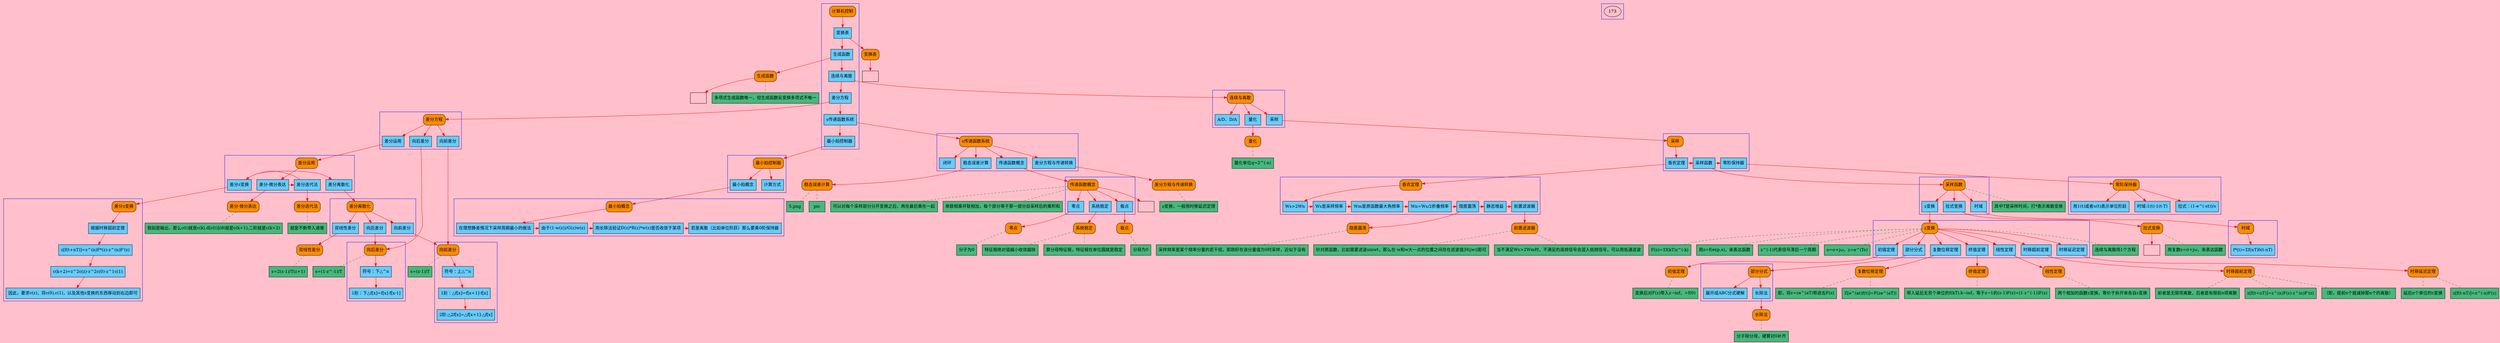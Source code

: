 digraph Example{
graph [bgcolor="pink"]
subgraph cluster_1{
	color="blue"
	1 2 4 6 8 10 12
}
subgraph cluster_7{
	color="blue"
	7 16 18 20
}
subgraph cluster_17{
	color="blue"
	17 22 24 26{rank=same;22;24;26;}

}
subgraph cluster_23{
	color="blue"
	23 28 30 32 34 36 38 40{rank=same;28;30;32;34;36;38;40;}

}
subgraph cluster_25{
	color="blue"
	25 46 48 50
}
subgraph cluster_45{
	color="blue"
	45 53
}
subgraph cluster_27{
	color="blue"
	27 55 57 59
}
subgraph cluster_49{
	color="blue"
	49 68 70 72 74 76 78 80
}
subgraph cluster_79{
	color="blue"
	79 92 94
}
subgraph cluster_9{
	color="blue"
	9 97 99 101
}
subgraph cluster_96{
	color="blue"
	96 102 104 106
}
subgraph cluster_98{
	color="blue"
	98 108 110
}
subgraph cluster_100{
	color="blue"
	100 112 114 116 118{rank=same;112;114;116;118;}

}
subgraph cluster_117{
	color="blue"
	117 122 124 126 128
}
subgraph cluster_119{
	color="blue"
	119 130 131 133
}
subgraph cluster_11{
	color="blue"
	11 138 140 142 144
}
subgraph cluster_139{
	color="blue"
	139 146 148 150
}
subgraph cluster_13{
	color="blue"
	13 162 164
}
subgraph cluster_161{
	color="blue"
	161 165 167 169 171{rank=same;165;167;169;171;}

}
subgraph cluster_173{
	color="blue"
	173
}
1 [label="计算机控制",shape="Mrecord",style="filled",fillcolor="#FF8C00"]
1 -> {2}[style="solid",color="red"]
2 -> {4,3}[style="solid",color="red"]
4 -> {6,5}[style="solid",color="red"]
3 -> {14}[style="solid",color="red"]
6 -> {8,7}[style="solid",color="red"]
5 -> {174}[style="solid",color="red"]
5 -> {175}[style="dashed",color="ForestGreen",dir="none"]
8 -> {10,9}[style="solid",color="red"]
7 -> {20,18,16}[style="solid",color="red"]
10 -> {12,11}[style="solid",color="red"]
9 -> {101,99,97}[style="solid",color="red"]
20 -> {19}[style="solid",color="red"]
18 -> {17}[style="solid",color="red"]
12 -> {13}[style="solid",color="red"]
11 -> {144,142,140,138}[style="solid",color="red"]
101 -> {100}[style="solid",color="red"]
99 -> {98}[style="solid",color="red"]
97 -> {96}[style="solid",color="red"]
19 -> {21}[style="dashed",color="ForestGreen",dir="none"]
17 -> {22}[style="solid",color="red"]
13 -> {164,162}[style="solid",color="red"]
144 -> {143}[style="solid",color="red"]
142 -> {141}[style="solid",color="red"]
140 -> {139}[style="solid",color="red"]
100 -> {112}[style="solid",color="red"]
98 -> {108}[style="solid",color="red"]
98 -> {134}[style="dashed",color="ForestGreen",dir="none"]
96 -> {102}[style="solid",color="red"]
96 -> {135}[style="dashed",color="ForestGreen",dir="none"]
22 -> {24,23}[style="solid",color="red"]
162 -> {161}[style="solid",color="red"]
143 -> {160,159}[style="dashed",color="ForestGreen",dir="none"]
141 -> {156}[style="dashed",color="ForestGreen",dir="none"]
139 -> {153,150,148,146}[style="solid",color="red"]
139 -> {152,151}[style="dashed",color="ForestGreen",dir="none"]
112 -> {114,113}[style="solid",color="red"]
108 -> {110}[style="solid",color="red"]
102 -> {104}[style="solid",color="red"]
24 -> {26,25}[style="solid",color="red"]
23 -> {28}[style="solid",color="red"]
161 -> {165}[style="solid",color="red"]
150 -> {149}[style="solid",color="red"]
148 -> {147}[style="solid",color="red"]
146 -> {145}[style="solid",color="red"]
114 -> {116,115}[style="solid",color="red"]
113 -> {120}[style="dashed",color="ForestGreen",dir="none"]
104 -> {106}[style="solid",color="red"]
26 -> {27}[style="solid",color="red"]
25 -> {50,48,46}[style="solid",color="red"]
25 -> {51}[style="dashed",color="ForestGreen",dir="none"]
28 -> {30}[style="solid",color="red"]
165 -> {167}[style="solid",color="red"]
149 -> {158,157}[style="dashed",color="ForestGreen",dir="none"]
147 -> {155}[style="dashed",color="ForestGreen",dir="none"]
145 -> {154}[style="dashed",color="ForestGreen",dir="none"]
116 -> {118,117}[style="solid",color="red"]
115 -> {121}[style="dashed",color="ForestGreen",dir="none"]
27 -> {59,57,55}[style="solid",color="red"]
50 -> {49}[style="solid",color="red"]
48 -> {47}[style="solid",color="red"]
46 -> {45}[style="solid",color="red"]
30 -> {32}[style="solid",color="red"]
167 -> {169}[style="solid",color="red"]
118 -> {119}[style="solid",color="red"]
117 -> {122}[style="solid",color="red"]
49 -> {80,78,76,74,72,70,68}[style="solid",color="red"]
49 -> {66,65,64,63,62}[style="dashed",color="ForestGreen",dir="none"]
47 -> {60}[style="solid",color="red"]
47 -> {61}[style="dashed",color="ForestGreen",dir="none"]
45 -> {53}[style="solid",color="red"]
32 -> {34}[style="solid",color="red"]
169 -> {171}[style="solid",color="red"]
119 -> {133,131,130}[style="solid",color="red"]
122 -> {124}[style="solid",color="red"]
80 -> {79}[style="solid",color="red"]
78 -> {77}[style="solid",color="red"]
76 -> {75}[style="solid",color="red"]
74 -> {73}[style="solid",color="red"]
72 -> {71}[style="solid",color="red"]
70 -> {69}[style="solid",color="red"]
68 -> {67}[style="solid",color="red"]
34 -> {36}[style="solid",color="red"]
133 -> {132}[style="solid",color="red"]
131 -> {96}[style="solid",color="red"]
130 -> {98}[style="solid",color="red"]
124 -> {126}[style="solid",color="red"]
79 -> {94,92}[style="solid",color="red"]
77 -> {90}[style="dashed",color="ForestGreen",dir="none"]
75 -> {89}[style="dashed",color="ForestGreen",dir="none"]
73 -> {88,87}[style="dashed",color="ForestGreen",dir="none"]
71 -> {83,82}[style="dashed",color="ForestGreen",dir="none"]
69 -> {86,85,84}[style="dashed",color="ForestGreen",dir="none"]
67 -> {81}[style="dashed",color="ForestGreen",dir="none"]
36 -> {38,37}[style="solid",color="red"]
132 -> {136}[style="dashed",color="ForestGreen",dir="none"]
126 -> {128}[style="solid",color="red"]
92 -> {91}[style="solid",color="red"]
38 -> {40}[style="solid",color="red"]
37 -> {44}[style="dashed",color="ForestGreen",dir="none"]
91 -> {95}[style="dashed",color="ForestGreen",dir="none"]
40 -> {41}[style="solid",color="red"]
41 -> {43,42}[style="dashed",color="ForestGreen",dir="none"]
2 [label="变换表",shape="box",style="filled",fillcolor="#66CCff"]
3 [label="变换表",shape="Mrecord",style="filled",fillcolor="#FF8C00"]
4 [label="生成函数",shape="box",style="filled",fillcolor="#66CCff"]
5 [label="生成函数",shape="Mrecord",style="filled",fillcolor="#FF8C00"]
6 [label="连续与离散",shape="box",style="filled",fillcolor="#66CCff"]
7 [label="连续与离散",shape="Mrecord",style="filled",fillcolor="#FF8C00"]
8 [label="差分方程",shape="box",style="filled",fillcolor="#66CCff"]
9 [label="差分方程",shape="Mrecord",style="filled",fillcolor="#FF8C00"]
10 [label="s传递函数系统",shape="box",style="filled",fillcolor="#66CCff"]
11 [label="s传递函数系统",shape="Mrecord",style="filled",fillcolor="#FF8C00"]
12 [label="最小拍控制器",shape="box",style="filled",fillcolor="#66CCff"]
13 [label="最小拍控制器",shape="Mrecord",style="filled",fillcolor="#FF8C00"]
14 [label="",image="pic/1.png",shape="box",]
16 [label="A/D、D/A",shape="box",style="filled",fillcolor="#66CCff"]
17 [label="采样",shape="Mrecord",style="filled",fillcolor="#FF8C00"]
18 [label="采样",shape="box",style="filled",fillcolor="#66CCff"]
19 [label="量化",shape="Mrecord",style="filled",fillcolor="#FF8C00"]
20 [label="量化",shape="box",style="filled",fillcolor="#66CCff"]
21 [label="量化单位q=2^(-n)",shape="box",style="filled",fillcolor="#45b97c"]
22 [label="香农定理",shape="box",style="filled",fillcolor="#66CCff"]
23 [label="香农定理",shape="Mrecord",style="filled",fillcolor="#FF8C00"]
24 [label="采样函数",shape="box",style="filled",fillcolor="#66CCff"]
25 [label="采样函数",shape="Mrecord",style="filled",fillcolor="#FF8C00"]
26 [label="零阶保持器",shape="box",style="filled",fillcolor="#66CCff"]
27 [label="零阶保持器",shape="Mrecord",style="filled",fillcolor="#FF8C00"]
28 [label="Ws&gt;2Wn",shape="box",style="filled",fillcolor="#66CCff"]
30 [label="Ws是采样频率",shape="box",style="filled",fillcolor="#66CCff"]
32 [label="Wm是原函数最大角频率",shape="box",style="filled",fillcolor="#66CCff"]
34 [label="Wn=Ws/2折叠频率",shape="box",style="filled",fillcolor="#66CCff"]
36 [label="隐匿震荡",shape="box",style="filled",fillcolor="#66CCff"]
37 [label="隐匿震荡",shape="Mrecord",style="filled",fillcolor="#FF8C00"]
38 [label="静态增益",shape="box",style="filled",fillcolor="#66CCff"]
40 [label="前置滤波器",shape="box",style="filled",fillcolor="#66CCff"]
41 [label="前置滤波器",shape="Mrecord",style="filled",fillcolor="#FF8C00"]
42 [label="当不满足Ws>2Wm时，不满足的高频信号会混入低频信号，可以用低通滤波",shape="box",style="filled",fillcolor="#45b97c"]
43 [label="针对原函数，比如需要滤波sinwt，那么在-w和w大一点的位置之间存在滤波值|H(jw)|即可",shape="box",style="filled",fillcolor="#45b97c"]
44 [label="采样频率是某个频率分量的若干倍，即刚好在该分量值为0时采样，近似于没有",shape="box",style="filled",fillcolor="#45b97c"]
45 [label="时域",shape="Mrecord",style="filled",fillcolor="#FF8C00"]
46 [label="时域",shape="box",style="filled",fillcolor="#66CCff"]
47 [label="拉式变换",shape="Mrecord",style="filled",fillcolor="#FF8C00"]
48 [label="拉式变换",shape="box",style="filled",fillcolor="#66CCff"]
49 [label="z变换",shape="Mrecord",style="filled",fillcolor="#FF8C00"]
50 [label="z变换",shape="box",style="filled",fillcolor="#66CCff"]
51 [label="其中T是采样时间，打*表示离散变换",shape="box",style="filled",fillcolor="#45b97c"]
53 [label="f*(t)=Σf(nT)δ(t-nT)",shape="box",style="filled",fillcolor="#66CCff"]
55 [label="用1(t)或者u(t)表示单位阶跃",shape="box",style="filled",fillcolor="#66CCff"]
57 [label="时域:1(t)-1(t-T)",shape="box",style="filled",fillcolor="#66CCff"]
59 [label="拉式：(1-e^(-st))/s",shape="box",style="filled",fillcolor="#66CCff"]
60 [label="",image="pic/3.png",shape="box",]
61 [label="用复数s=σ+jω，来表达函数",shape="box",style="filled",fillcolor="#45b97c"]
62 [label="用z=f(exp,s)，来表达函数",shape="box",style="filled",fillcolor="#45b97c"]
63 [label="F(z)=Σf(kT)z^(-k)",shape="box",style="filled",fillcolor="#45b97c"]
64 [label="s=σ+jω，z=e^(Ts)",shape="box",style="filled",fillcolor="#45b97c"]
65 [label="z^(-1)代表信号滞后一个周期",shape="box",style="filled",fillcolor="#45b97c"]
66 [label="连续与离散用1个方程",shape="box",style="filled",fillcolor="#45b97c"]
67 [label="线性定理",shape="Mrecord",style="filled",fillcolor="#FF8C00"]
68 [label="线性定理",shape="box",style="filled",fillcolor="#66CCff"]
69 [label="时移超前定理",shape="Mrecord",style="filled",fillcolor="#FF8C00"]
70 [label="时移超前定理",shape="box",style="filled",fillcolor="#66CCff"]
71 [label="时移延迟定理",shape="Mrecord",style="filled",fillcolor="#FF8C00"]
72 [label="时移延迟定理",shape="box",style="filled",fillcolor="#66CCff"]
73 [label="复数位移定理",shape="Mrecord",style="filled",fillcolor="#FF8C00"]
74 [label="复数位移定理",shape="box",style="filled",fillcolor="#66CCff"]
75 [label="初值定理",shape="Mrecord",style="filled",fillcolor="#FF8C00"]
76 [label="初值定理",shape="box",style="filled",fillcolor="#66CCff"]
77 [label="终值定理",shape="Mrecord",style="filled",fillcolor="#FF8C00"]
78 [label="终值定理",shape="box",style="filled",fillcolor="#66CCff"]
79 [label="部分分式",shape="Mrecord",style="filled",fillcolor="#FF8C00"]
80 [label="部分分式",shape="box",style="filled",fillcolor="#66CCff"]
81 [label="两个相加的函数z变换，等价于拆开来各自z变换",shape="box",style="filled",fillcolor="#45b97c"]
82 [label="z[f(t-nT)]=z^(-n)F(z)",shape="box",style="filled",fillcolor="#45b97c"]
83 [label="延后n个单位的z变换",shape="box",style="filled",fillcolor="#45b97c"]
84 [label="z[f(t+nT)]=z^(n)F(z)-z^(n)F'(z)",shape="box",style="filled",fillcolor="#45b97c"]
85 [label="前者是无限项离散，后者是有限前n项离散",shape="box",style="filled",fillcolor="#45b97c"]
86 [label="（即，提前n个就减掉那n个的离散）",shape="box",style="filled",fillcolor="#45b97c"]
87 [label="Z[e^(at)f(t)]=F(ze^(aT))",shape="box",style="filled",fillcolor="#45b97c"]
88 [label="即，将z=ze^(aT)带进去F(z)",shape="box",style="filled",fillcolor="#45b97c"]
89 [label="变换后对F(z)带入z→inf，=f(0)",shape="box",style="filled",fillcolor="#45b97c"]
90 [label="带入延后无穷个单位的f(kT),k→inf，等于z→1的(z-1)F(z)=(1-z^(-1))F(z)",shape="box",style="filled",fillcolor="#45b97c"]
91 [label="长除法",shape="Mrecord",style="filled",fillcolor="#FF8C00"]
92 [label="长除法",shape="box",style="filled",fillcolor="#66CCff"]
94 [label="展开成ABC分式硬解",shape="box",style="filled",fillcolor="#66CCff"]
95 [label="分子除分母，硬算对0补齐",shape="box",style="filled",fillcolor="#45b97c"]
96 [label="向前差分",shape="Mrecord",style="filled",fillcolor="#FF8C00"]
97 [label="向前差分",shape="box",style="filled",fillcolor="#66CCff"]
98 [label="向后差分",shape="Mrecord",style="filled",fillcolor="#FF8C00"]
99 [label="向后差分",shape="box",style="filled",fillcolor="#66CCff"]
100 [label="差分运用",shape="Mrecord",style="filled",fillcolor="#FF8C00"]
101 [label="差分运用",shape="box",style="filled",fillcolor="#66CCff"]
102 [label="符号：上△^n",shape="box",style="filled",fillcolor="#66CCff"]
104 [label="1阶：△f[x]=f[x+1]-f[x]",shape="box",style="filled",fillcolor="#66CCff"]
106 [label="2阶:△2f[x]=△f[x+1]-△f[x]",shape="box",style="filled",fillcolor="#66CCff"]
108 [label="符号：下△^n",shape="box",style="filled",fillcolor="#66CCff"]
110 [label="1阶：下△f[x]=f[x]-f[x-1]",shape="box",style="filled",fillcolor="#66CCff"]
112 [label="差分-微分表达",shape="box",style="filled",fillcolor="#66CCff"]
113 [label="差分-微分表达",shape="Mrecord",style="filled",fillcolor="#FF8C00"]
114 [label="差分迭代法",shape="box",style="filled",fillcolor="#66CCff"]
115 [label="差分迭代法",shape="Mrecord",style="filled",fillcolor="#FF8C00"]
116 [label="差分z变换",shape="box",style="filled",fillcolor="#66CCff"]
117 [label="差分z变换",shape="Mrecord",style="filled",fillcolor="#FF8C00"]
118 [label="差分离散化",shape="box",style="filled",fillcolor="#66CCff"]
119 [label="差分离散化",shape="Mrecord",style="filled",fillcolor="#FF8C00"]
120 [label="假如是输出，那么c(t)就是c(k),d[c(t)]/dt就是c(k+1),二阶就是c(k+2)",shape="box",style="filled",fillcolor="#45b97c"]
121 [label="就是不断带入递推",shape="box",style="filled",fillcolor="#45b97c"]
122 [label="根据时移超前定理",shape="box",style="filled",fillcolor="#66CCff"]
124 [label="z[f(t+nT)]=z^(n)F*(z)-z^(n)F'(z)",shape="box",style="filled",fillcolor="#66CCff"]
126 [label="c(k+2)=z^2c(z)-z^2c(0)-z^1c(1)",shape="box",style="filled",fillcolor="#66CCff"]
128 [label="因此，要求c(z)，将c(0),c(1)，以及其他z变换的东西移动到右边即可",shape="box",style="filled",fillcolor="#66CCff"]
130 [label="向后差分",shape="box",style="filled",fillcolor="#66CCff"]
131 [label="向前差分",shape="box",style="filled",fillcolor="#66CCff"]
132 [label="双线性差分",shape="Mrecord",style="filled",fillcolor="#FF8C00"]
133 [label="双线性差分",shape="box",style="filled",fillcolor="#66CCff"]
134 [label="s=(1-z^-1)/T",shape="box",style="filled",fillcolor="#45b97c"]
135 [label="s=(z-1)/T",shape="box",style="filled",fillcolor="#45b97c"]
136 [label="s=2(z-1)/T(z+1)",shape="box",style="filled",fillcolor="#45b97c"]
138 [label="闭环",shape="box",style="filled",fillcolor="#66CCff"]
139 [label="传递函数概念",shape="Mrecord",style="filled",fillcolor="#FF8C00"]
140 [label="传递函数概念",shape="box",style="filled",fillcolor="#66CCff"]
141 [label="差分方程与传递转换",shape="Mrecord",style="filled",fillcolor="#FF8C00"]
142 [label="差分方程与传递转换",shape="box",style="filled",fillcolor="#66CCff"]
143 [label="稳态误差计算",shape="Mrecord",style="filled",fillcolor="#FF8C00"]
144 [label="稳态误差计算",shape="box",style="filled",fillcolor="#66CCff"]
145 [label="极点",shape="Mrecord",style="filled",fillcolor="#FF8C00"]
146 [label="极点",shape="box",style="filled",fillcolor="#66CCff"]
147 [label="零点",shape="Mrecord",style="filled",fillcolor="#FF8C00"]
148 [label="零点",shape="box",style="filled",fillcolor="#66CCff"]
149 [label="系统稳定",shape="Mrecord",style="filled",fillcolor="#FF8C00"]
150 [label="系统稳定",shape="box",style="filled",fillcolor="#66CCff"]
151 [label="串联相乘并联相加，每个部分等于那一部分自采样后的乘积和",shape="box",style="filled",fillcolor="#45b97c"]
152 [label="可以对每个采样部分分开变换之后，再在最后乘在一起",shape="box",style="filled",fillcolor="#45b97c"]
153 [label="",image="pic/2.png",shape="box",]
154 [label="分母为0",shape="box",style="filled",fillcolor="#45b97c"]
155 [label="分子为0",shape="box",style="filled",fillcolor="#45b97c"]
156 [label="z变换，一般用时移延迟定理",shape="box",style="filled",fillcolor="#45b97c"]
157 [label="算分母特征根，特征根在单位圆就是稳定",shape="box",style="filled",fillcolor="#45b97c"]
158 [label="特征根绝对值越小收敛越快",shape="box",style="filled",fillcolor="#45b97c"]
159 [label="pic",shape="box",style="filled",fillcolor="#45b97c"]
160 [label="5.png",shape="box",style="filled",fillcolor="#45b97c"]
161 [label="最小拍概念",shape="Mrecord",style="filled",fillcolor="#FF8C00"]
162 [label="最小拍概念",shape="box",style="filled",fillcolor="#66CCff"]
164 [label="计算方式",shape="box",style="filled",fillcolor="#66CCff"]
165 [label="在理想静差情况下采样周期最小的做法",shape="box",style="filled",fillcolor="#66CCff"]
167 [label="由于(1-w(z))/G(z)w(z)",shape="box",style="filled",fillcolor="#66CCff"]
169 [label="用长除法验证D(z)*R(z)*w(z)是否收敛于某项",shape="box",style="filled",fillcolor="#66CCff"]
171 [label="若是离散（比如单位阶跃）那么要乘0阶保持器",shape="box",style="filled",fillcolor="#66CCff"]
174 [label="",image="pic/4.png",shape="box",]
175 [label="多项式生成函数唯一，但生成函数反变换多项式不唯一",shape="box",style="filled",fillcolor="#45b97c"]
}